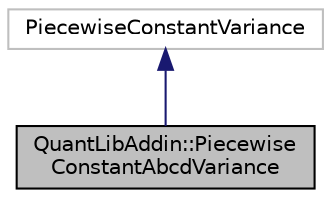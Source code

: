 digraph "QuantLibAddin::PiecewiseConstantAbcdVariance"
{
  edge [fontname="Helvetica",fontsize="10",labelfontname="Helvetica",labelfontsize="10"];
  node [fontname="Helvetica",fontsize="10",shape=record];
  Node2 [label="QuantLibAddin::Piecewise\lConstantAbcdVariance",height=0.2,width=0.4,color="black", fillcolor="grey75", style="filled", fontcolor="black"];
  Node3 -> Node2 [dir="back",color="midnightblue",fontsize="10",style="solid",fontname="Helvetica"];
  Node3 [label="PiecewiseConstantVariance",height=0.2,width=0.4,color="grey75", fillcolor="white", style="filled"];
}
